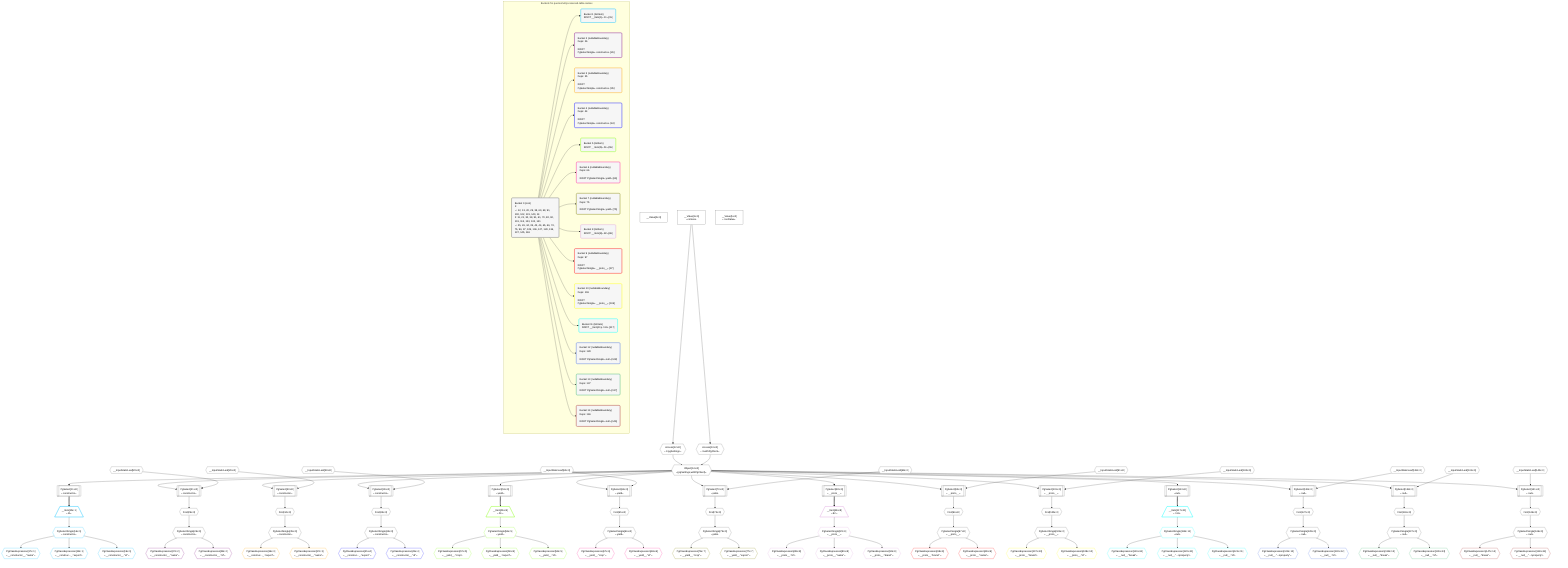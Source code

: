 %%{init: {'themeVariables': { 'fontSize': '12px'}}}%%
graph TD
    classDef path fill:#eee,stroke:#000,color:#000
    classDef plan fill:#fff,stroke-width:1px,color:#000
    classDef itemplan fill:#fff,stroke-width:2px,color:#000
    classDef unbatchedplan fill:#dff,stroke-width:1px,color:#000
    classDef sideeffectplan fill:#fcc,stroke-width:2px,color:#000
    classDef bucket fill:#f6f6f6,color:#000,stroke-width:2px,text-align:left


    %% define steps
    __Value0["__Value[0∈0]"]:::plan
    __Value3["__Value[3∈0]<br />ᐸcontextᐳ"]:::plan
    __Value5["__Value[5∈0]<br />ᐸrootValueᐳ"]:::plan
    Access12{{"Access[12∈0]<br />ᐸ3.pgSettingsᐳ"}}:::plan
    Access13{{"Access[13∈0]<br />ᐸ3.withPgClientᐳ"}}:::plan
    Object14{{"Object[14∈0]<br />ᐸ{pgSettings,withPgClient}ᐳ"}}:::plan
    PgSelect11[["PgSelect[11∈0]<br />ᐸconstructorᐳ"]]:::plan
    __Item15[/"__Item[15∈1]<br />ᐸ11ᐳ"\]:::itemplan
    PgSelectSingle16{{"PgSelectSingle[16∈1]<br />ᐸconstructorᐳ"}}:::plan
    PgClassExpression17{{"PgClassExpression[17∈1]<br />ᐸ__constructor__.”name”ᐳ"}}:::plan
    PgClassExpression18{{"PgClassExpression[18∈1]<br />ᐸ__construc..._.”export”ᐳ"}}:::plan
    PgClassExpression19{{"PgClassExpression[19∈1]<br />ᐸ__constructor__.”id”ᐳ"}}:::plan
    __InputStaticLeaf20{{"__InputStaticLeaf[20∈0]"}}:::plan
    PgSelect21[["PgSelect[21∈0]<br />ᐸconstructorᐳ"]]:::plan
    First25{{"First[25∈0]"}}:::plan
    PgSelectSingle26{{"PgSelectSingle[26∈0]<br />ᐸconstructorᐳ"}}:::plan
    PgClassExpression27{{"PgClassExpression[27∈2]<br />ᐸ__constructor__.”name”ᐳ"}}:::plan
    PgClassExpression28{{"PgClassExpression[28∈2]<br />ᐸ__constructor__.”id”ᐳ"}}:::plan
    __InputStaticLeaf29{{"__InputStaticLeaf[29∈0]"}}:::plan
    PgSelect30[["PgSelect[30∈0]<br />ᐸconstructorᐳ"]]:::plan
    First34{{"First[34∈0]"}}:::plan
    PgSelectSingle35{{"PgSelectSingle[35∈0]<br />ᐸconstructorᐳ"}}:::plan
    PgClassExpression36{{"PgClassExpression[36∈3]<br />ᐸ__construc..._.”export”ᐳ"}}:::plan
    PgClassExpression37{{"PgClassExpression[37∈3]<br />ᐸ__constructor__.”name”ᐳ"}}:::plan
    __InputStaticLeaf38{{"__InputStaticLeaf[38∈0]"}}:::plan
    PgSelect39[["PgSelect[39∈0]<br />ᐸconstructorᐳ"]]:::plan
    First43{{"First[43∈0]"}}:::plan
    PgSelectSingle44{{"PgSelectSingle[44∈0]<br />ᐸconstructorᐳ"}}:::plan
    PgClassExpression45{{"PgClassExpression[45∈4]<br />ᐸ__construc..._.”export”ᐳ"}}:::plan
    PgClassExpression46{{"PgClassExpression[46∈4]<br />ᐸ__constructor__.”id”ᐳ"}}:::plan
    PgSelect51[["PgSelect[51∈0]<br />ᐸyieldᐳ"]]:::plan
    __Item55[/"__Item[55∈5]<br />ᐸ51ᐳ"\]:::itemplan
    PgSelectSingle56{{"PgSelectSingle[56∈5]<br />ᐸyieldᐳ"}}:::plan
    PgClassExpression57{{"PgClassExpression[57∈5]<br />ᐸ__yield__.”crop”ᐳ"}}:::plan
    PgClassExpression58{{"PgClassExpression[58∈5]<br />ᐸ__yield__.”export”ᐳ"}}:::plan
    PgClassExpression59{{"PgClassExpression[59∈5]<br />ᐸ__yield__.”id”ᐳ"}}:::plan
    __InputStaticLeaf60{{"__InputStaticLeaf[60∈0]"}}:::plan
    PgSelect61[["PgSelect[61∈0]<br />ᐸyieldᐳ"]]:::plan
    First65{{"First[65∈0]"}}:::plan
    PgSelectSingle66{{"PgSelectSingle[66∈0]<br />ᐸyieldᐳ"}}:::plan
    PgClassExpression67{{"PgClassExpression[67∈6]<br />ᐸ__yield__.”crop”ᐳ"}}:::plan
    PgClassExpression68{{"PgClassExpression[68∈6]<br />ᐸ__yield__.”id”ᐳ"}}:::plan
    __InputStaticLeaf69{{"__InputStaticLeaf[69∈0]"}}:::plan
    PgSelect70[["PgSelect[70∈0]<br />ᐸyieldᐳ"]]:::plan
    First74{{"First[74∈0]"}}:::plan
    PgSelectSingle75{{"PgSelectSingle[75∈0]<br />ᐸyieldᐳ"}}:::plan
    PgClassExpression76{{"PgClassExpression[76∈7]<br />ᐸ__yield__.”crop”ᐳ"}}:::plan
    PgClassExpression77{{"PgClassExpression[77∈7]<br />ᐸ__yield__.”export”ᐳ"}}:::plan
    PgSelect82[["PgSelect[82∈0]<br />ᐸ__proto__ᐳ"]]:::plan
    __Item86[/"__Item[86∈8]<br />ᐸ82ᐳ"\]:::itemplan
    PgSelectSingle87{{"PgSelectSingle[87∈8]<br />ᐸ__proto__ᐳ"}}:::plan
    PgClassExpression88{{"PgClassExpression[88∈8]<br />ᐸ__proto__.”id”ᐳ"}}:::plan
    PgClassExpression89{{"PgClassExpression[89∈8]<br />ᐸ__proto__.”name”ᐳ"}}:::plan
    PgClassExpression90{{"PgClassExpression[90∈8]<br />ᐸ__proto__.”brand”ᐳ"}}:::plan
    __InputStaticLeaf91{{"__InputStaticLeaf[91∈0]"}}:::plan
    PgSelect92[["PgSelect[92∈0]<br />ᐸ__proto__ᐳ"]]:::plan
    First96{{"First[96∈0]"}}:::plan
    PgSelectSingle97{{"PgSelectSingle[97∈0]<br />ᐸ__proto__ᐳ"}}:::plan
    PgClassExpression98{{"PgClassExpression[98∈9]<br />ᐸ__proto__.”brand”ᐳ"}}:::plan
    PgClassExpression99{{"PgClassExpression[99∈9]<br />ᐸ__proto__.”name”ᐳ"}}:::plan
    __InputStaticLeaf100{{"__InputStaticLeaf[100∈0]"}}:::plan
    PgSelect101[["PgSelect[101∈0]<br />ᐸ__proto__ᐳ"]]:::plan
    First105{{"First[105∈0]"}}:::plan
    PgSelectSingle106{{"PgSelectSingle[106∈0]<br />ᐸ__proto__ᐳ"}}:::plan
    PgClassExpression107{{"PgClassExpression[107∈10]<br />ᐸ__proto__.”brand”ᐳ"}}:::plan
    PgClassExpression108{{"PgClassExpression[108∈10]<br />ᐸ__proto__.”id”ᐳ"}}:::plan
    PgSelect113[["PgSelect[113∈0]<br />ᐸnullᐳ"]]:::plan
    __Item117[/"__Item[117∈11]<br />ᐸ113ᐳ"\]:::itemplan
    PgSelectSingle118{{"PgSelectSingle[118∈11]<br />ᐸnullᐳ"}}:::plan
    PgClassExpression119{{"PgClassExpression[119∈11]<br />ᐸ__null__.”break”ᐳ"}}:::plan
    PgClassExpression120{{"PgClassExpression[120∈11]<br />ᐸ__null__.”...nproperty”ᐳ"}}:::plan
    PgClassExpression121{{"PgClassExpression[121∈11]<br />ᐸ__null__.”id”ᐳ"}}:::plan
    __InputStaticLeaf122{{"__InputStaticLeaf[122∈0]"}}:::plan
    PgSelect123[["PgSelect[123∈0]<br />ᐸnullᐳ"]]:::plan
    First127{{"First[127∈0]"}}:::plan
    PgSelectSingle128{{"PgSelectSingle[128∈0]<br />ᐸnullᐳ"}}:::plan
    PgClassExpression129{{"PgClassExpression[129∈12]<br />ᐸ__null__.”...nproperty”ᐳ"}}:::plan
    PgClassExpression130{{"PgClassExpression[130∈12]<br />ᐸ__null__.”id”ᐳ"}}:::plan
    __InputStaticLeaf131{{"__InputStaticLeaf[131∈0]"}}:::plan
    PgSelect132[["PgSelect[132∈0]<br />ᐸnullᐳ"]]:::plan
    First136{{"First[136∈0]"}}:::plan
    PgSelectSingle137{{"PgSelectSingle[137∈0]<br />ᐸnullᐳ"}}:::plan
    PgClassExpression138{{"PgClassExpression[138∈13]<br />ᐸ__null__.”break”ᐳ"}}:::plan
    PgClassExpression139{{"PgClassExpression[139∈13]<br />ᐸ__null__.”id”ᐳ"}}:::plan
    __InputStaticLeaf140{{"__InputStaticLeaf[140∈0]"}}:::plan
    PgSelect141[["PgSelect[141∈0]<br />ᐸnullᐳ"]]:::plan
    First145{{"First[145∈0]"}}:::plan
    PgSelectSingle146{{"PgSelectSingle[146∈0]<br />ᐸnullᐳ"}}:::plan
    PgClassExpression147{{"PgClassExpression[147∈14]<br />ᐸ__null__.”break”ᐳ"}}:::plan
    PgClassExpression148{{"PgClassExpression[148∈14]<br />ᐸ__null__.”...nproperty”ᐳ"}}:::plan

    %% plan dependencies
    __Value3 --> Access12
    __Value3 --> Access13
    Access12 & Access13 --> Object14
    Object14 --> PgSelect11
    PgSelect11 ==> __Item15
    __Item15 --> PgSelectSingle16
    PgSelectSingle16 --> PgClassExpression17
    PgSelectSingle16 --> PgClassExpression18
    PgSelectSingle16 --> PgClassExpression19
    Object14 & __InputStaticLeaf20 --> PgSelect21
    PgSelect21 --> First25
    First25 --> PgSelectSingle26
    PgSelectSingle26 --> PgClassExpression27
    PgSelectSingle26 --> PgClassExpression28
    Object14 & __InputStaticLeaf29 --> PgSelect30
    PgSelect30 --> First34
    First34 --> PgSelectSingle35
    PgSelectSingle35 --> PgClassExpression36
    PgSelectSingle35 --> PgClassExpression37
    Object14 & __InputStaticLeaf38 --> PgSelect39
    PgSelect39 --> First43
    First43 --> PgSelectSingle44
    PgSelectSingle44 --> PgClassExpression45
    PgSelectSingle44 --> PgClassExpression46
    Object14 --> PgSelect51
    PgSelect51 ==> __Item55
    __Item55 --> PgSelectSingle56
    PgSelectSingle56 --> PgClassExpression57
    PgSelectSingle56 --> PgClassExpression58
    PgSelectSingle56 --> PgClassExpression59
    Object14 & __InputStaticLeaf60 --> PgSelect61
    PgSelect61 --> First65
    First65 --> PgSelectSingle66
    PgSelectSingle66 --> PgClassExpression67
    PgSelectSingle66 --> PgClassExpression68
    Object14 & __InputStaticLeaf69 --> PgSelect70
    PgSelect70 --> First74
    First74 --> PgSelectSingle75
    PgSelectSingle75 --> PgClassExpression76
    PgSelectSingle75 --> PgClassExpression77
    Object14 --> PgSelect82
    PgSelect82 ==> __Item86
    __Item86 --> PgSelectSingle87
    PgSelectSingle87 --> PgClassExpression88
    PgSelectSingle87 --> PgClassExpression89
    PgSelectSingle87 --> PgClassExpression90
    Object14 & __InputStaticLeaf91 --> PgSelect92
    PgSelect92 --> First96
    First96 --> PgSelectSingle97
    PgSelectSingle97 --> PgClassExpression98
    PgSelectSingle97 --> PgClassExpression99
    Object14 & __InputStaticLeaf100 --> PgSelect101
    PgSelect101 --> First105
    First105 --> PgSelectSingle106
    PgSelectSingle106 --> PgClassExpression107
    PgSelectSingle106 --> PgClassExpression108
    Object14 --> PgSelect113
    PgSelect113 ==> __Item117
    __Item117 --> PgSelectSingle118
    PgSelectSingle118 --> PgClassExpression119
    PgSelectSingle118 --> PgClassExpression120
    PgSelectSingle118 --> PgClassExpression121
    Object14 & __InputStaticLeaf122 --> PgSelect123
    PgSelect123 --> First127
    First127 --> PgSelectSingle128
    PgSelectSingle128 --> PgClassExpression129
    PgSelectSingle128 --> PgClassExpression130
    Object14 & __InputStaticLeaf131 --> PgSelect132
    PgSelect132 --> First136
    First136 --> PgSelectSingle137
    PgSelectSingle137 --> PgClassExpression138
    PgSelectSingle137 --> PgClassExpression139
    Object14 & __InputStaticLeaf140 --> PgSelect141
    PgSelect141 --> First145
    First145 --> PgSelectSingle146
    PgSelectSingle146 --> PgClassExpression147
    PgSelectSingle146 --> PgClassExpression148

    subgraph "Buckets for queries/v4/js-reserved-table-names"
    Bucket0("Bucket 0 (root)<br />1: <br />ᐳ: 12, 13, 20, 29, 38, 60, 69, 91, 100, 122, 131, 140, 14<br />2: 11, 21, 30, 39, 51, 61, 70, 82, 92, 101, 113, 123, 132, 141<br />ᐳ: 25, 26, 34, 35, 43, 44, 65, 66, 74, 75, 96, 97, 105, 106, 127, 128, 136, 137, 145, 146"):::bucket
    classDef bucket0 stroke:#696969
    class Bucket0,__Value0,__Value3,__Value5,PgSelect11,Access12,Access13,Object14,__InputStaticLeaf20,PgSelect21,First25,PgSelectSingle26,__InputStaticLeaf29,PgSelect30,First34,PgSelectSingle35,__InputStaticLeaf38,PgSelect39,First43,PgSelectSingle44,PgSelect51,__InputStaticLeaf60,PgSelect61,First65,PgSelectSingle66,__InputStaticLeaf69,PgSelect70,First74,PgSelectSingle75,PgSelect82,__InputStaticLeaf91,PgSelect92,First96,PgSelectSingle97,__InputStaticLeaf100,PgSelect101,First105,PgSelectSingle106,PgSelect113,__InputStaticLeaf122,PgSelect123,First127,PgSelectSingle128,__InputStaticLeaf131,PgSelect132,First136,PgSelectSingle137,__InputStaticLeaf140,PgSelect141,First145,PgSelectSingle146 bucket0
    Bucket1("Bucket 1 (listItem)<br />ROOT __Item{1}ᐸ11ᐳ[15]"):::bucket
    classDef bucket1 stroke:#00bfff
    class Bucket1,__Item15,PgSelectSingle16,PgClassExpression17,PgClassExpression18,PgClassExpression19 bucket1
    Bucket2("Bucket 2 (nullableBoundary)<br />Deps: 26<br /><br />ROOT PgSelectSingleᐸconstructorᐳ[26]"):::bucket
    classDef bucket2 stroke:#7f007f
    class Bucket2,PgClassExpression27,PgClassExpression28 bucket2
    Bucket3("Bucket 3 (nullableBoundary)<br />Deps: 35<br /><br />ROOT PgSelectSingleᐸconstructorᐳ[35]"):::bucket
    classDef bucket3 stroke:#ffa500
    class Bucket3,PgClassExpression36,PgClassExpression37 bucket3
    Bucket4("Bucket 4 (nullableBoundary)<br />Deps: 44<br /><br />ROOT PgSelectSingleᐸconstructorᐳ[44]"):::bucket
    classDef bucket4 stroke:#0000ff
    class Bucket4,PgClassExpression45,PgClassExpression46 bucket4
    Bucket5("Bucket 5 (listItem)<br />ROOT __Item{5}ᐸ51ᐳ[55]"):::bucket
    classDef bucket5 stroke:#7fff00
    class Bucket5,__Item55,PgSelectSingle56,PgClassExpression57,PgClassExpression58,PgClassExpression59 bucket5
    Bucket6("Bucket 6 (nullableBoundary)<br />Deps: 66<br /><br />ROOT PgSelectSingleᐸyieldᐳ[66]"):::bucket
    classDef bucket6 stroke:#ff1493
    class Bucket6,PgClassExpression67,PgClassExpression68 bucket6
    Bucket7("Bucket 7 (nullableBoundary)<br />Deps: 75<br /><br />ROOT PgSelectSingleᐸyieldᐳ[75]"):::bucket
    classDef bucket7 stroke:#808000
    class Bucket7,PgClassExpression76,PgClassExpression77 bucket7
    Bucket8("Bucket 8 (listItem)<br />ROOT __Item{8}ᐸ82ᐳ[86]"):::bucket
    classDef bucket8 stroke:#dda0dd
    class Bucket8,__Item86,PgSelectSingle87,PgClassExpression88,PgClassExpression89,PgClassExpression90 bucket8
    Bucket9("Bucket 9 (nullableBoundary)<br />Deps: 97<br /><br />ROOT PgSelectSingleᐸ__proto__ᐳ[97]"):::bucket
    classDef bucket9 stroke:#ff0000
    class Bucket9,PgClassExpression98,PgClassExpression99 bucket9
    Bucket10("Bucket 10 (nullableBoundary)<br />Deps: 106<br /><br />ROOT PgSelectSingleᐸ__proto__ᐳ[106]"):::bucket
    classDef bucket10 stroke:#ffff00
    class Bucket10,PgClassExpression107,PgClassExpression108 bucket10
    Bucket11("Bucket 11 (listItem)<br />ROOT __Item{11}ᐸ113ᐳ[117]"):::bucket
    classDef bucket11 stroke:#00ffff
    class Bucket11,__Item117,PgSelectSingle118,PgClassExpression119,PgClassExpression120,PgClassExpression121 bucket11
    Bucket12("Bucket 12 (nullableBoundary)<br />Deps: 128<br /><br />ROOT PgSelectSingleᐸnullᐳ[128]"):::bucket
    classDef bucket12 stroke:#4169e1
    class Bucket12,PgClassExpression129,PgClassExpression130 bucket12
    Bucket13("Bucket 13 (nullableBoundary)<br />Deps: 137<br /><br />ROOT PgSelectSingleᐸnullᐳ[137]"):::bucket
    classDef bucket13 stroke:#3cb371
    class Bucket13,PgClassExpression138,PgClassExpression139 bucket13
    Bucket14("Bucket 14 (nullableBoundary)<br />Deps: 146<br /><br />ROOT PgSelectSingleᐸnullᐳ[146]"):::bucket
    classDef bucket14 stroke:#a52a2a
    class Bucket14,PgClassExpression147,PgClassExpression148 bucket14
    Bucket0 --> Bucket1 & Bucket2 & Bucket3 & Bucket4 & Bucket5 & Bucket6 & Bucket7 & Bucket8 & Bucket9 & Bucket10 & Bucket11 & Bucket12 & Bucket13 & Bucket14
    end